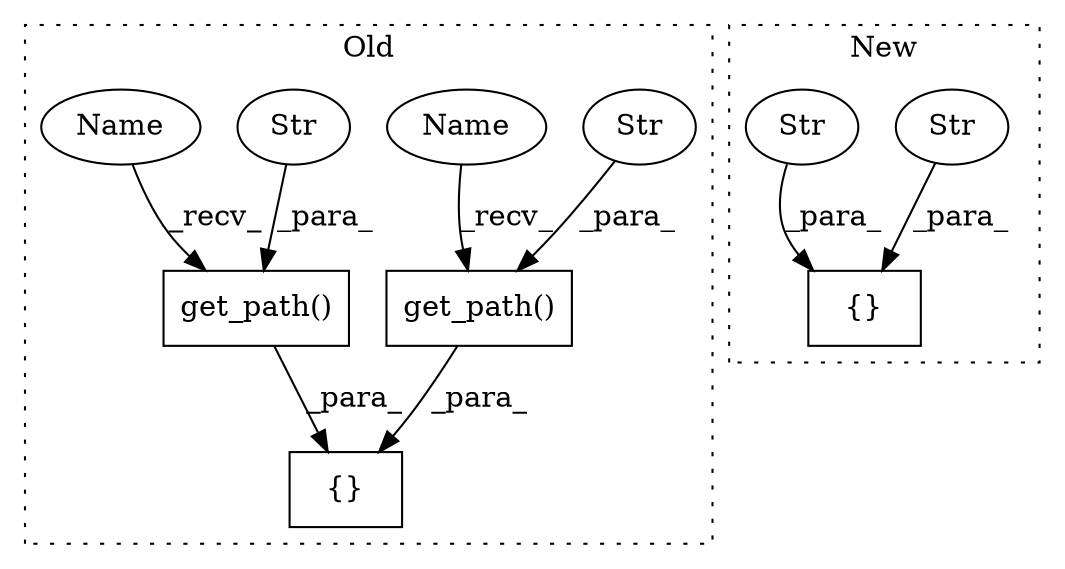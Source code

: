 digraph G {
subgraph cluster0 {
1 [label="get_path()" a="75" s="7500,7532" l="14,1" shape="box"];
3 [label="Str" a="66" s="7514" l="18" shape="ellipse"];
6 [label="{}" a="59" s="7324,7578" l="14,0" shape="box"];
7 [label="get_path()" a="75" s="7456,7485" l="14,1" shape="box"];
8 [label="Str" a="66" s="7470" l="15" shape="ellipse"];
9 [label="Name" a="87" s="7456" l="4" shape="ellipse"];
10 [label="Name" a="87" s="7500" l="4" shape="ellipse"];
label = "Old";
style="dotted";
}
subgraph cluster1 {
2 [label="{}" a="59" s="8429,8520" l="1,0" shape="box"];
4 [label="Str" a="66" s="8504" l="16" shape="ellipse"];
5 [label="Str" a="66" s="8440" l="9" shape="ellipse"];
label = "New";
style="dotted";
}
1 -> 6 [label="_para_"];
3 -> 1 [label="_para_"];
4 -> 2 [label="_para_"];
5 -> 2 [label="_para_"];
7 -> 6 [label="_para_"];
8 -> 7 [label="_para_"];
9 -> 7 [label="_recv_"];
10 -> 1 [label="_recv_"];
}